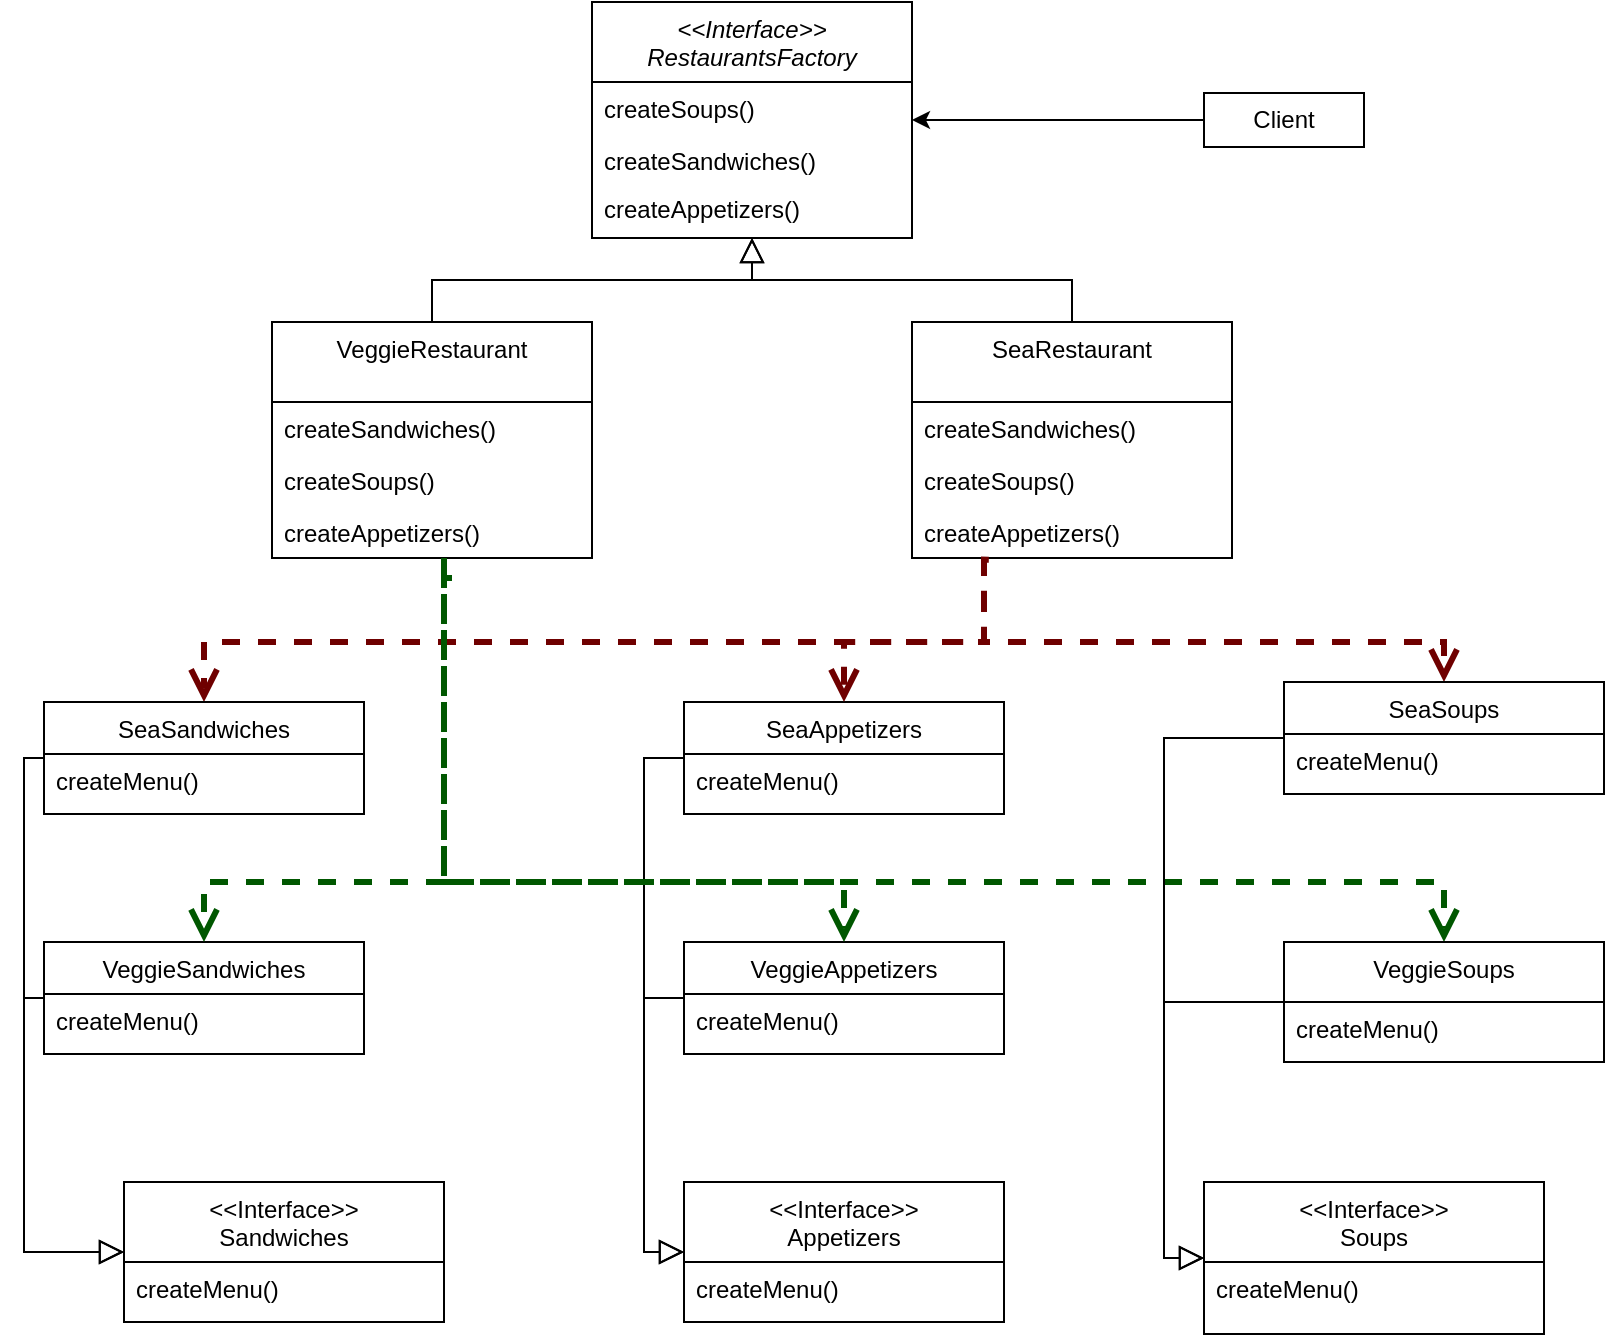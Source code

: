 <mxfile version="21.3.8" type="device">
  <diagram id="C5RBs43oDa-KdzZeNtuy" name="Page-1">
    <mxGraphModel dx="1865" dy="1044" grid="1" gridSize="10" guides="1" tooltips="1" connect="1" arrows="1" fold="1" page="1" pageScale="1" pageWidth="827" pageHeight="1169" math="0" shadow="0">
      <root>
        <mxCell id="WIyWlLk6GJQsqaUBKTNV-0" />
        <mxCell id="WIyWlLk6GJQsqaUBKTNV-1" parent="WIyWlLk6GJQsqaUBKTNV-0" />
        <mxCell id="zkfFHV4jXpPFQw0GAbJ--0" value="&lt;&lt;Interface&gt;&gt;&#xa;RestaurantsFactory" style="swimlane;fontStyle=2;align=center;verticalAlign=top;childLayout=stackLayout;horizontal=1;startSize=40;horizontalStack=0;resizeParent=1;resizeLast=0;collapsible=1;marginBottom=0;rounded=0;shadow=0;strokeWidth=1;" parent="WIyWlLk6GJQsqaUBKTNV-1" vertex="1">
          <mxGeometry x="304" y="10" width="160" height="118" as="geometry">
            <mxRectangle x="230" y="140" width="160" height="26" as="alternateBounds" />
          </mxGeometry>
        </mxCell>
        <mxCell id="zkfFHV4jXpPFQw0GAbJ--2" value="createSoups()" style="text;align=left;verticalAlign=top;spacingLeft=4;spacingRight=4;overflow=hidden;rotatable=0;points=[[0,0.5],[1,0.5]];portConstraint=eastwest;rounded=0;shadow=0;html=0;" parent="zkfFHV4jXpPFQw0GAbJ--0" vertex="1">
          <mxGeometry y="40" width="160" height="26" as="geometry" />
        </mxCell>
        <mxCell id="dwKEek5utvzsSfBPtZ9d-6" value="createSandwiches()" style="text;align=left;verticalAlign=top;spacingLeft=4;spacingRight=4;overflow=hidden;rotatable=0;points=[[0,0.5],[1,0.5]];portConstraint=eastwest;rounded=0;shadow=0;html=0;" vertex="1" parent="zkfFHV4jXpPFQw0GAbJ--0">
          <mxGeometry y="66" width="160" height="24" as="geometry" />
        </mxCell>
        <mxCell id="zkfFHV4jXpPFQw0GAbJ--3" value="createAppetizers()" style="text;align=left;verticalAlign=top;spacingLeft=4;spacingRight=4;overflow=hidden;rotatable=0;points=[[0,0.5],[1,0.5]];portConstraint=eastwest;rounded=0;shadow=0;html=0;" parent="zkfFHV4jXpPFQw0GAbJ--0" vertex="1">
          <mxGeometry y="90" width="160" height="26" as="geometry" />
        </mxCell>
        <mxCell id="zkfFHV4jXpPFQw0GAbJ--6" value="&lt;&lt;Interface&gt;&gt;&#xa;Sandwiches" style="swimlane;fontStyle=0;align=center;verticalAlign=top;childLayout=stackLayout;horizontal=1;startSize=40;horizontalStack=0;resizeParent=1;resizeLast=0;collapsible=1;marginBottom=0;rounded=0;shadow=0;strokeWidth=1;" parent="WIyWlLk6GJQsqaUBKTNV-1" vertex="1">
          <mxGeometry x="70" y="600" width="160" height="70" as="geometry">
            <mxRectangle x="130" y="380" width="160" height="26" as="alternateBounds" />
          </mxGeometry>
        </mxCell>
        <mxCell id="zkfFHV4jXpPFQw0GAbJ--8" value="createMenu()" style="text;align=left;verticalAlign=top;spacingLeft=4;spacingRight=4;overflow=hidden;rotatable=0;points=[[0,0.5],[1,0.5]];portConstraint=eastwest;rounded=0;shadow=0;html=0;" parent="zkfFHV4jXpPFQw0GAbJ--6" vertex="1">
          <mxGeometry y="40" width="160" height="26" as="geometry" />
        </mxCell>
        <mxCell id="zkfFHV4jXpPFQw0GAbJ--17" value="&lt;&lt;Interface&gt;&gt;&#xa;Soups" style="swimlane;fontStyle=0;align=center;verticalAlign=top;childLayout=stackLayout;horizontal=1;startSize=40;horizontalStack=0;resizeParent=1;resizeLast=0;collapsible=1;marginBottom=0;rounded=0;shadow=0;strokeWidth=1;" parent="WIyWlLk6GJQsqaUBKTNV-1" vertex="1">
          <mxGeometry x="610" y="600" width="170" height="76" as="geometry">
            <mxRectangle x="550" y="140" width="160" height="26" as="alternateBounds" />
          </mxGeometry>
        </mxCell>
        <mxCell id="zkfFHV4jXpPFQw0GAbJ--18" value="createMenu()" style="text;align=left;verticalAlign=top;spacingLeft=4;spacingRight=4;overflow=hidden;rotatable=0;points=[[0,0.5],[1,0.5]];portConstraint=eastwest;" parent="zkfFHV4jXpPFQw0GAbJ--17" vertex="1">
          <mxGeometry y="40" width="170" height="26" as="geometry" />
        </mxCell>
        <mxCell id="6SJ0SvzseBGRmYpiiHge-17" style="edgeStyle=orthogonalEdgeStyle;rounded=0;orthogonalLoop=1;jettySize=auto;html=1;endArrow=block;endFill=0;endSize=10;" parent="WIyWlLk6GJQsqaUBKTNV-1" source="6SJ0SvzseBGRmYpiiHge-6" target="zkfFHV4jXpPFQw0GAbJ--0" edge="1">
          <mxGeometry relative="1" as="geometry" />
        </mxCell>
        <mxCell id="6SJ0SvzseBGRmYpiiHge-37" style="edgeStyle=orthogonalEdgeStyle;rounded=0;orthogonalLoop=1;jettySize=auto;html=1;entryX=0.5;entryY=0;entryDx=0;entryDy=0;endSize=10;endArrow=open;endFill=0;dashed=1;fillColor=#008a00;strokeColor=#005700;strokeWidth=3;" parent="WIyWlLk6GJQsqaUBKTNV-1" source="6SJ0SvzseBGRmYpiiHge-6" target="6SJ0SvzseBGRmYpiiHge-26" edge="1">
          <mxGeometry relative="1" as="geometry">
            <Array as="points">
              <mxPoint x="230" y="450" />
              <mxPoint x="730" y="450" />
            </Array>
          </mxGeometry>
        </mxCell>
        <mxCell id="6SJ0SvzseBGRmYpiiHge-6" value="VeggieRestaurant" style="swimlane;fontStyle=0;align=center;verticalAlign=top;childLayout=stackLayout;horizontal=1;startSize=40;horizontalStack=0;resizeParent=1;resizeLast=0;collapsible=1;marginBottom=0;rounded=0;shadow=0;strokeWidth=1;" parent="WIyWlLk6GJQsqaUBKTNV-1" vertex="1">
          <mxGeometry x="144" y="170" width="160" height="118" as="geometry">
            <mxRectangle x="230" y="140" width="160" height="26" as="alternateBounds" />
          </mxGeometry>
        </mxCell>
        <mxCell id="6SJ0SvzseBGRmYpiiHge-10" value="createSandwiches()" style="text;align=left;verticalAlign=top;spacingLeft=4;spacingRight=4;overflow=hidden;rotatable=0;points=[[0,0.5],[1,0.5]];portConstraint=eastwest;rounded=0;shadow=0;html=0;" parent="6SJ0SvzseBGRmYpiiHge-6" vertex="1">
          <mxGeometry y="40" width="160" height="26" as="geometry" />
        </mxCell>
        <mxCell id="dwKEek5utvzsSfBPtZ9d-4" value="createSoups()" style="text;align=left;verticalAlign=top;spacingLeft=4;spacingRight=4;overflow=hidden;rotatable=0;points=[[0,0.5],[1,0.5]];portConstraint=eastwest;rounded=0;shadow=0;html=0;" vertex="1" parent="6SJ0SvzseBGRmYpiiHge-6">
          <mxGeometry y="66" width="160" height="26" as="geometry" />
        </mxCell>
        <mxCell id="6SJ0SvzseBGRmYpiiHge-12" value="createAppetizers()" style="text;align=left;verticalAlign=top;spacingLeft=4;spacingRight=4;overflow=hidden;rotatable=0;points=[[0,0.5],[1,0.5]];portConstraint=eastwest;rounded=0;shadow=0;html=0;" parent="6SJ0SvzseBGRmYpiiHge-6" vertex="1">
          <mxGeometry y="92" width="160" height="26" as="geometry" />
        </mxCell>
        <mxCell id="6SJ0SvzseBGRmYpiiHge-18" style="edgeStyle=orthogonalEdgeStyle;rounded=0;orthogonalLoop=1;jettySize=auto;html=1;endArrow=block;endFill=0;endSize=10;" parent="WIyWlLk6GJQsqaUBKTNV-1" source="6SJ0SvzseBGRmYpiiHge-13" target="zkfFHV4jXpPFQw0GAbJ--0" edge="1">
          <mxGeometry relative="1" as="geometry" />
        </mxCell>
        <mxCell id="6SJ0SvzseBGRmYpiiHge-34" style="edgeStyle=orthogonalEdgeStyle;rounded=0;orthogonalLoop=1;jettySize=auto;html=1;entryX=0.5;entryY=0;entryDx=0;entryDy=0;endArrow=open;endFill=0;strokeWidth=3;endSize=10;dashed=1;fillColor=#a20025;strokeColor=#6F0000;" parent="WIyWlLk6GJQsqaUBKTNV-1" source="6SJ0SvzseBGRmYpiiHge-13" target="6SJ0SvzseBGRmYpiiHge-20" edge="1">
          <mxGeometry relative="1" as="geometry">
            <Array as="points">
              <mxPoint x="500" y="330" />
              <mxPoint x="730" y="330" />
            </Array>
          </mxGeometry>
        </mxCell>
        <mxCell id="6SJ0SvzseBGRmYpiiHge-35" style="edgeStyle=orthogonalEdgeStyle;rounded=0;orthogonalLoop=1;jettySize=auto;html=1;entryX=0.5;entryY=0;entryDx=0;entryDy=0;endArrow=open;endFill=0;strokeWidth=3;endSize=10;dashed=1;fillColor=#a20025;strokeColor=#6F0000;" parent="WIyWlLk6GJQsqaUBKTNV-1" source="6SJ0SvzseBGRmYpiiHge-13" target="6SJ0SvzseBGRmYpiiHge-23" edge="1">
          <mxGeometry relative="1" as="geometry">
            <Array as="points">
              <mxPoint x="500" y="330" />
              <mxPoint x="110" y="330" />
            </Array>
          </mxGeometry>
        </mxCell>
        <mxCell id="6SJ0SvzseBGRmYpiiHge-13" value="SeaRestaurant" style="swimlane;fontStyle=0;align=center;verticalAlign=top;childLayout=stackLayout;horizontal=1;startSize=40;horizontalStack=0;resizeParent=1;resizeLast=0;collapsible=1;marginBottom=0;rounded=0;shadow=0;strokeWidth=1;" parent="WIyWlLk6GJQsqaUBKTNV-1" vertex="1">
          <mxGeometry x="464" y="170" width="160" height="118" as="geometry">
            <mxRectangle x="230" y="140" width="160" height="26" as="alternateBounds" />
          </mxGeometry>
        </mxCell>
        <mxCell id="6SJ0SvzseBGRmYpiiHge-14" value="createSandwiches()" style="text;align=left;verticalAlign=top;spacingLeft=4;spacingRight=4;overflow=hidden;rotatable=0;points=[[0,0.5],[1,0.5]];portConstraint=eastwest;rounded=0;shadow=0;html=0;" parent="6SJ0SvzseBGRmYpiiHge-13" vertex="1">
          <mxGeometry y="40" width="160" height="26" as="geometry" />
        </mxCell>
        <mxCell id="6SJ0SvzseBGRmYpiiHge-16" value="createSoups()" style="text;align=left;verticalAlign=top;spacingLeft=4;spacingRight=4;overflow=hidden;rotatable=0;points=[[0,0.5],[1,0.5]];portConstraint=eastwest;rounded=0;shadow=0;html=0;" parent="6SJ0SvzseBGRmYpiiHge-13" vertex="1">
          <mxGeometry y="66" width="160" height="26" as="geometry" />
        </mxCell>
        <mxCell id="dwKEek5utvzsSfBPtZ9d-8" value="createAppetizers()" style="text;align=left;verticalAlign=top;spacingLeft=4;spacingRight=4;overflow=hidden;rotatable=0;points=[[0,0.5],[1,0.5]];portConstraint=eastwest;rounded=0;shadow=0;html=0;" vertex="1" parent="6SJ0SvzseBGRmYpiiHge-13">
          <mxGeometry y="92" width="160" height="26" as="geometry" />
        </mxCell>
        <mxCell id="dwKEek5utvzsSfBPtZ9d-25" style="edgeStyle=orthogonalEdgeStyle;rounded=0;orthogonalLoop=1;jettySize=auto;html=1;entryX=0;entryY=0.5;entryDx=0;entryDy=0;endArrow=block;endFill=0;endSize=10;" edge="1" parent="WIyWlLk6GJQsqaUBKTNV-1" source="6SJ0SvzseBGRmYpiiHge-20" target="zkfFHV4jXpPFQw0GAbJ--17">
          <mxGeometry relative="1" as="geometry">
            <Array as="points">
              <mxPoint x="590" y="378" />
              <mxPoint x="590" y="638" />
            </Array>
          </mxGeometry>
        </mxCell>
        <mxCell id="6SJ0SvzseBGRmYpiiHge-20" value="SeaSoups" style="swimlane;fontStyle=0;align=center;verticalAlign=top;childLayout=stackLayout;horizontal=1;startSize=26;horizontalStack=0;resizeParent=1;resizeLast=0;collapsible=1;marginBottom=0;rounded=0;shadow=0;strokeWidth=1;" parent="WIyWlLk6GJQsqaUBKTNV-1" vertex="1">
          <mxGeometry x="650" y="350" width="160" height="56" as="geometry">
            <mxRectangle x="550" y="140" width="160" height="26" as="alternateBounds" />
          </mxGeometry>
        </mxCell>
        <mxCell id="6SJ0SvzseBGRmYpiiHge-21" value="createMenu()" style="text;align=left;verticalAlign=top;spacingLeft=4;spacingRight=4;overflow=hidden;rotatable=0;points=[[0,0.5],[1,0.5]];portConstraint=eastwest;" parent="6SJ0SvzseBGRmYpiiHge-20" vertex="1">
          <mxGeometry y="26" width="160" height="26" as="geometry" />
        </mxCell>
        <mxCell id="dwKEek5utvzsSfBPtZ9d-26" style="edgeStyle=orthogonalEdgeStyle;rounded=0;orthogonalLoop=1;jettySize=auto;html=1;entryX=0;entryY=0.5;entryDx=0;entryDy=0;endArrow=block;endFill=0;endSize=10;" edge="1" parent="WIyWlLk6GJQsqaUBKTNV-1" source="6SJ0SvzseBGRmYpiiHge-26" target="zkfFHV4jXpPFQw0GAbJ--17">
          <mxGeometry relative="1" as="geometry">
            <Array as="points">
              <mxPoint x="590" y="510" />
              <mxPoint x="590" y="638" />
            </Array>
          </mxGeometry>
        </mxCell>
        <mxCell id="6SJ0SvzseBGRmYpiiHge-26" value="VeggieSoups" style="swimlane;fontStyle=0;align=center;verticalAlign=top;childLayout=stackLayout;horizontal=1;startSize=30;horizontalStack=0;resizeParent=1;resizeLast=0;collapsible=1;marginBottom=0;rounded=0;shadow=0;strokeWidth=1;" parent="WIyWlLk6GJQsqaUBKTNV-1" vertex="1">
          <mxGeometry x="650" y="480" width="160" height="60" as="geometry">
            <mxRectangle x="550" y="140" width="160" height="26" as="alternateBounds" />
          </mxGeometry>
        </mxCell>
        <mxCell id="6SJ0SvzseBGRmYpiiHge-27" value="createMenu()" style="text;align=left;verticalAlign=top;spacingLeft=4;spacingRight=4;overflow=hidden;rotatable=0;points=[[0,0.5],[1,0.5]];portConstraint=eastwest;" parent="6SJ0SvzseBGRmYpiiHge-26" vertex="1">
          <mxGeometry y="30" width="160" height="26" as="geometry" />
        </mxCell>
        <mxCell id="dwKEek5utvzsSfBPtZ9d-22" style="edgeStyle=orthogonalEdgeStyle;rounded=0;orthogonalLoop=1;jettySize=auto;html=1;entryX=0;entryY=0.5;entryDx=0;entryDy=0;endArrow=block;endFill=0;endSize=10;" edge="1" parent="WIyWlLk6GJQsqaUBKTNV-1" source="6SJ0SvzseBGRmYpiiHge-30" target="zkfFHV4jXpPFQw0GAbJ--6">
          <mxGeometry relative="1" as="geometry">
            <Array as="points">
              <mxPoint x="20" y="508" />
              <mxPoint x="20" y="635" />
            </Array>
          </mxGeometry>
        </mxCell>
        <mxCell id="6SJ0SvzseBGRmYpiiHge-30" value="VeggieSandwiches" style="swimlane;fontStyle=0;align=center;verticalAlign=top;childLayout=stackLayout;horizontal=1;startSize=26;horizontalStack=0;resizeParent=1;resizeLast=0;collapsible=1;marginBottom=0;rounded=0;shadow=0;strokeWidth=1;" parent="WIyWlLk6GJQsqaUBKTNV-1" vertex="1">
          <mxGeometry x="30" y="480" width="160" height="56" as="geometry">
            <mxRectangle x="550" y="140" width="160" height="26" as="alternateBounds" />
          </mxGeometry>
        </mxCell>
        <mxCell id="6SJ0SvzseBGRmYpiiHge-31" value="createMenu()" style="text;align=left;verticalAlign=top;spacingLeft=4;spacingRight=4;overflow=hidden;rotatable=0;points=[[0,0.5],[1,0.5]];portConstraint=eastwest;" parent="6SJ0SvzseBGRmYpiiHge-30" vertex="1">
          <mxGeometry y="26" width="160" height="26" as="geometry" />
        </mxCell>
        <mxCell id="dwKEek5utvzsSfBPtZ9d-9" value="&lt;&lt;Interface&gt;&gt;&#xa;Appetizers" style="swimlane;fontStyle=0;align=center;verticalAlign=top;childLayout=stackLayout;horizontal=1;startSize=40;horizontalStack=0;resizeParent=1;resizeLast=0;collapsible=1;marginBottom=0;rounded=0;shadow=0;strokeWidth=1;" vertex="1" parent="WIyWlLk6GJQsqaUBKTNV-1">
          <mxGeometry x="350" y="600" width="160" height="70" as="geometry">
            <mxRectangle x="130" y="380" width="160" height="26" as="alternateBounds" />
          </mxGeometry>
        </mxCell>
        <mxCell id="dwKEek5utvzsSfBPtZ9d-10" value="createMenu()" style="text;align=left;verticalAlign=top;spacingLeft=4;spacingRight=4;overflow=hidden;rotatable=0;points=[[0,0.5],[1,0.5]];portConstraint=eastwest;rounded=0;shadow=0;html=0;" vertex="1" parent="dwKEek5utvzsSfBPtZ9d-9">
          <mxGeometry y="40" width="160" height="26" as="geometry" />
        </mxCell>
        <mxCell id="dwKEek5utvzsSfBPtZ9d-11" value="" style="edgeStyle=orthogonalEdgeStyle;rounded=0;orthogonalLoop=1;jettySize=auto;html=1;entryX=0.5;entryY=0;entryDx=0;entryDy=0;endSize=10;endArrow=open;endFill=0;dashed=1;fillColor=#008a00;strokeColor=#005700;strokeWidth=3;" edge="1" parent="WIyWlLk6GJQsqaUBKTNV-1" source="6SJ0SvzseBGRmYpiiHge-6" target="6SJ0SvzseBGRmYpiiHge-30">
          <mxGeometry relative="1" as="geometry">
            <mxPoint x="224" y="288" as="sourcePoint" />
            <mxPoint x="90" y="420" as="targetPoint" />
            <Array as="points">
              <mxPoint x="230" y="450" />
              <mxPoint x="110" y="450" />
            </Array>
          </mxGeometry>
        </mxCell>
        <mxCell id="dwKEek5utvzsSfBPtZ9d-21" style="edgeStyle=orthogonalEdgeStyle;rounded=0;orthogonalLoop=1;jettySize=auto;html=1;entryX=0;entryY=0.5;entryDx=0;entryDy=0;endArrow=block;endFill=0;endSize=10;" edge="1" parent="WIyWlLk6GJQsqaUBKTNV-1" source="6SJ0SvzseBGRmYpiiHge-23" target="zkfFHV4jXpPFQw0GAbJ--6">
          <mxGeometry relative="1" as="geometry">
            <Array as="points">
              <mxPoint x="20" y="388" />
              <mxPoint x="20" y="635" />
            </Array>
          </mxGeometry>
        </mxCell>
        <mxCell id="6SJ0SvzseBGRmYpiiHge-23" value="SeaSandwiches" style="swimlane;fontStyle=0;align=center;verticalAlign=top;childLayout=stackLayout;horizontal=1;startSize=26;horizontalStack=0;resizeParent=1;resizeLast=0;collapsible=1;marginBottom=0;rounded=0;shadow=0;strokeWidth=1;" parent="WIyWlLk6GJQsqaUBKTNV-1" vertex="1">
          <mxGeometry x="30" y="360" width="160" height="56" as="geometry">
            <mxRectangle x="550" y="140" width="160" height="26" as="alternateBounds" />
          </mxGeometry>
        </mxCell>
        <mxCell id="6SJ0SvzseBGRmYpiiHge-24" value="createMenu()" style="text;align=left;verticalAlign=top;spacingLeft=4;spacingRight=4;overflow=hidden;rotatable=0;points=[[0,0.5],[1,0.5]];portConstraint=eastwest;" parent="6SJ0SvzseBGRmYpiiHge-23" vertex="1">
          <mxGeometry y="26" width="160" height="26" as="geometry" />
        </mxCell>
        <mxCell id="dwKEek5utvzsSfBPtZ9d-24" style="edgeStyle=orthogonalEdgeStyle;rounded=0;orthogonalLoop=1;jettySize=auto;html=1;entryX=0;entryY=0.5;entryDx=0;entryDy=0;endArrow=block;endFill=0;endSize=10;" edge="1" parent="WIyWlLk6GJQsqaUBKTNV-1" source="dwKEek5utvzsSfBPtZ9d-14" target="dwKEek5utvzsSfBPtZ9d-9">
          <mxGeometry relative="1" as="geometry">
            <Array as="points">
              <mxPoint x="330" y="508" />
              <mxPoint x="330" y="635" />
            </Array>
          </mxGeometry>
        </mxCell>
        <mxCell id="dwKEek5utvzsSfBPtZ9d-14" value="VeggieAppetizers" style="swimlane;fontStyle=0;align=center;verticalAlign=top;childLayout=stackLayout;horizontal=1;startSize=26;horizontalStack=0;resizeParent=1;resizeLast=0;collapsible=1;marginBottom=0;rounded=0;shadow=0;strokeWidth=1;" vertex="1" parent="WIyWlLk6GJQsqaUBKTNV-1">
          <mxGeometry x="350" y="480" width="160" height="56" as="geometry">
            <mxRectangle x="550" y="140" width="160" height="26" as="alternateBounds" />
          </mxGeometry>
        </mxCell>
        <mxCell id="dwKEek5utvzsSfBPtZ9d-15" value="createMenu()" style="text;align=left;verticalAlign=top;spacingLeft=4;spacingRight=4;overflow=hidden;rotatable=0;points=[[0,0.5],[1,0.5]];portConstraint=eastwest;" vertex="1" parent="dwKEek5utvzsSfBPtZ9d-14">
          <mxGeometry y="26" width="160" height="26" as="geometry" />
        </mxCell>
        <mxCell id="dwKEek5utvzsSfBPtZ9d-23" style="edgeStyle=orthogonalEdgeStyle;rounded=0;orthogonalLoop=1;jettySize=auto;html=1;entryX=0;entryY=0.5;entryDx=0;entryDy=0;endArrow=block;endFill=0;endSize=10;" edge="1" parent="WIyWlLk6GJQsqaUBKTNV-1" source="dwKEek5utvzsSfBPtZ9d-16" target="dwKEek5utvzsSfBPtZ9d-9">
          <mxGeometry relative="1" as="geometry">
            <Array as="points">
              <mxPoint x="330" y="388" />
              <mxPoint x="330" y="635" />
            </Array>
          </mxGeometry>
        </mxCell>
        <mxCell id="dwKEek5utvzsSfBPtZ9d-16" value="SeaAppetizers" style="swimlane;fontStyle=0;align=center;verticalAlign=top;childLayout=stackLayout;horizontal=1;startSize=26;horizontalStack=0;resizeParent=1;resizeLast=0;collapsible=1;marginBottom=0;rounded=0;shadow=0;strokeWidth=1;" vertex="1" parent="WIyWlLk6GJQsqaUBKTNV-1">
          <mxGeometry x="350" y="360" width="160" height="56" as="geometry">
            <mxRectangle x="550" y="140" width="160" height="26" as="alternateBounds" />
          </mxGeometry>
        </mxCell>
        <mxCell id="dwKEek5utvzsSfBPtZ9d-17" value="createMenu()" style="text;align=left;verticalAlign=top;spacingLeft=4;spacingRight=4;overflow=hidden;rotatable=0;points=[[0,0.5],[1,0.5]];portConstraint=eastwest;" vertex="1" parent="dwKEek5utvzsSfBPtZ9d-16">
          <mxGeometry y="26" width="160" height="26" as="geometry" />
        </mxCell>
        <mxCell id="dwKEek5utvzsSfBPtZ9d-18" style="edgeStyle=orthogonalEdgeStyle;rounded=0;orthogonalLoop=1;jettySize=auto;html=1;entryX=0.5;entryY=0;entryDx=0;entryDy=0;endSize=10;endArrow=open;endFill=0;dashed=1;fillColor=#008a00;strokeColor=#005700;strokeWidth=3;" edge="1" parent="WIyWlLk6GJQsqaUBKTNV-1" target="dwKEek5utvzsSfBPtZ9d-14">
          <mxGeometry relative="1" as="geometry">
            <Array as="points">
              <mxPoint x="230" y="298" />
              <mxPoint x="230" y="450" />
              <mxPoint x="430" y="450" />
            </Array>
            <mxPoint x="234" y="298" as="sourcePoint" />
            <mxPoint x="740" y="490" as="targetPoint" />
          </mxGeometry>
        </mxCell>
        <mxCell id="dwKEek5utvzsSfBPtZ9d-19" style="edgeStyle=orthogonalEdgeStyle;rounded=0;orthogonalLoop=1;jettySize=auto;html=1;entryX=0.5;entryY=0;entryDx=0;entryDy=0;endArrow=open;endFill=0;strokeWidth=3;endSize=10;dashed=1;fillColor=#a20025;strokeColor=#6F0000;exitX=0.24;exitY=1.032;exitDx=0;exitDy=0;exitPerimeter=0;" edge="1" parent="WIyWlLk6GJQsqaUBKTNV-1" source="dwKEek5utvzsSfBPtZ9d-8" target="dwKEek5utvzsSfBPtZ9d-16">
          <mxGeometry relative="1" as="geometry">
            <Array as="points">
              <mxPoint x="500" y="289" />
              <mxPoint x="500" y="330" />
              <mxPoint x="430" y="330" />
            </Array>
            <mxPoint x="510" y="298" as="sourcePoint" />
            <mxPoint x="740" y="360" as="targetPoint" />
          </mxGeometry>
        </mxCell>
        <mxCell id="dwKEek5utvzsSfBPtZ9d-28" style="edgeStyle=orthogonalEdgeStyle;rounded=0;orthogonalLoop=1;jettySize=auto;html=1;" edge="1" parent="WIyWlLk6GJQsqaUBKTNV-1" source="dwKEek5utvzsSfBPtZ9d-27" target="zkfFHV4jXpPFQw0GAbJ--0">
          <mxGeometry relative="1" as="geometry" />
        </mxCell>
        <mxCell id="dwKEek5utvzsSfBPtZ9d-27" value="Client" style="rounded=0;whiteSpace=wrap;html=1;" vertex="1" parent="WIyWlLk6GJQsqaUBKTNV-1">
          <mxGeometry x="610" y="55.5" width="80" height="27" as="geometry" />
        </mxCell>
      </root>
    </mxGraphModel>
  </diagram>
</mxfile>
